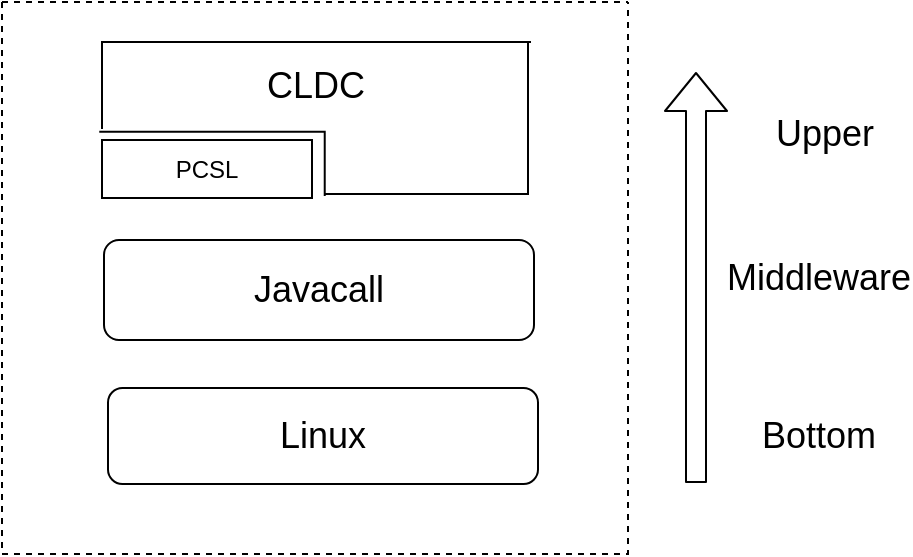 <mxfile version="14.8.3" type="github">
  <diagram id="prtHgNgQTEPvFCAcTncT" name="Page-1">
    <mxGraphModel dx="1038" dy="580" grid="0" gridSize="10" guides="1" tooltips="1" connect="1" arrows="1" fold="1" page="1" pageScale="1" pageWidth="827" pageHeight="1169" math="0" shadow="0">
      <root>
        <mxCell id="0" />
        <mxCell id="1" parent="0" />
        <mxCell id="Ao9K7SxMPwXgnXUrPpS7-1" value="" style="swimlane;startSize=0;dashed=1;" vertex="1" parent="1">
          <mxGeometry x="115" y="168" width="313" height="276" as="geometry" />
        </mxCell>
        <mxCell id="Ao9K7SxMPwXgnXUrPpS7-2" value="&lt;font style=&quot;font-size: 18px&quot;&gt;Linux&lt;/font&gt;" style="rounded=1;whiteSpace=wrap;html=1;" vertex="1" parent="Ao9K7SxMPwXgnXUrPpS7-1">
          <mxGeometry x="53" y="193" width="215" height="48" as="geometry" />
        </mxCell>
        <mxCell id="Ao9K7SxMPwXgnXUrPpS7-3" value="&lt;font style=&quot;font-size: 18px&quot;&gt;Javacall&lt;/font&gt;" style="rounded=1;whiteSpace=wrap;html=1;" vertex="1" parent="Ao9K7SxMPwXgnXUrPpS7-1">
          <mxGeometry x="51" y="119" width="215" height="50" as="geometry" />
        </mxCell>
        <mxCell id="Ao9K7SxMPwXgnXUrPpS7-188" value="&lt;span style=&quot;font-size: 18px&quot;&gt;CLDC&lt;/span&gt;" style="shape=partialRectangle;whiteSpace=wrap;html=1;bottom=0;right=0;fillColor=none;rounded=0;strokeWidth=1;" vertex="1" parent="1">
          <mxGeometry x="165" y="188" width="214" height="43" as="geometry" />
        </mxCell>
        <mxCell id="Ao9K7SxMPwXgnXUrPpS7-191" value="" style="shape=partialRectangle;whiteSpace=wrap;html=1;bottom=0;right=0;fillColor=none;rounded=0;strokeWidth=1;rotation=-180;" vertex="1" parent="1">
          <mxGeometry x="277" y="188" width="101" height="76" as="geometry" />
        </mxCell>
        <mxCell id="Ao9K7SxMPwXgnXUrPpS7-192" value="" style="shape=partialRectangle;whiteSpace=wrap;html=1;bottom=0;right=0;fillColor=none;rounded=0;strokeWidth=1;rotation=90;" vertex="1" parent="1">
          <mxGeometry x="204.41" y="192.59" width="31.68" height="112.23" as="geometry" />
        </mxCell>
        <mxCell id="Ao9K7SxMPwXgnXUrPpS7-197" value="PCSL" style="rounded=0;whiteSpace=wrap;html=1;strokeWidth=1;gradientColor=none;" vertex="1" parent="1">
          <mxGeometry x="165" y="237" width="105" height="29" as="geometry" />
        </mxCell>
        <mxCell id="Ao9K7SxMPwXgnXUrPpS7-200" value="" style="shape=flexArrow;endArrow=classic;html=1;" edge="1" parent="1">
          <mxGeometry width="50" height="50" relative="1" as="geometry">
            <mxPoint x="462" y="408.5" as="sourcePoint" />
            <mxPoint x="462" y="203" as="targetPoint" />
          </mxGeometry>
        </mxCell>
        <mxCell id="Ao9K7SxMPwXgnXUrPpS7-201" value="&lt;font style=&quot;font-size: 18px&quot;&gt;Bottom&lt;/font&gt;" style="rounded=0;whiteSpace=wrap;html=1;strokeWidth=0;opacity=0;" vertex="1" parent="1">
          <mxGeometry x="482" y="370" width="83" height="30" as="geometry" />
        </mxCell>
        <mxCell id="Ao9K7SxMPwXgnXUrPpS7-202" value="&lt;font style=&quot;font-size: 18px&quot;&gt;Middleware&lt;/font&gt;" style="rounded=0;whiteSpace=wrap;html=1;strokeWidth=0;opacity=0;" vertex="1" parent="1">
          <mxGeometry x="482" y="291" width="83" height="30" as="geometry" />
        </mxCell>
        <mxCell id="Ao9K7SxMPwXgnXUrPpS7-203" value="&lt;span style=&quot;font-size: 18px&quot;&gt;Upper&lt;/span&gt;" style="rounded=0;whiteSpace=wrap;html=1;strokeWidth=0;opacity=0;" vertex="1" parent="1">
          <mxGeometry x="485" y="207.5" width="83" height="52.5" as="geometry" />
        </mxCell>
      </root>
    </mxGraphModel>
  </diagram>
</mxfile>
